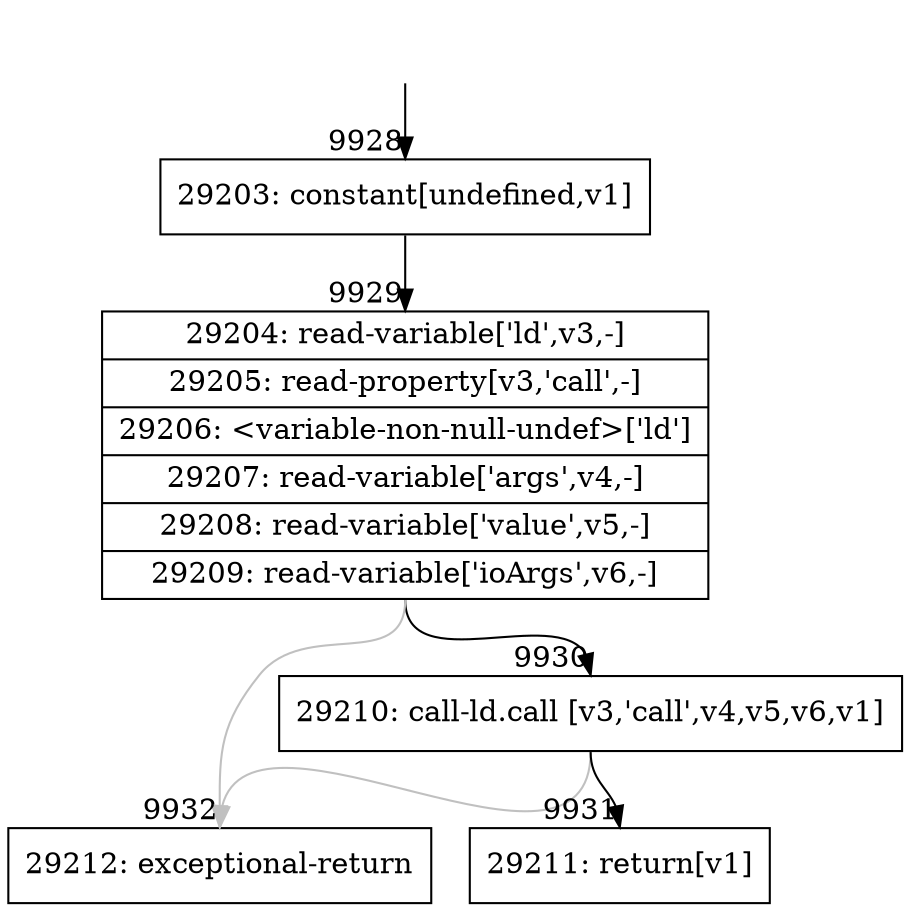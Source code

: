 digraph {
rankdir="TD"
BB_entry702[shape=none,label=""];
BB_entry702 -> BB9928 [tailport=s, headport=n, headlabel="    9928"]
BB9928 [shape=record label="{29203: constant[undefined,v1]}" ] 
BB9928 -> BB9929 [tailport=s, headport=n, headlabel="      9929"]
BB9929 [shape=record label="{29204: read-variable['ld',v3,-]|29205: read-property[v3,'call',-]|29206: \<variable-non-null-undef\>['ld']|29207: read-variable['args',v4,-]|29208: read-variable['value',v5,-]|29209: read-variable['ioArgs',v6,-]}" ] 
BB9929 -> BB9930 [tailport=s, headport=n, headlabel="      9930"]
BB9929 -> BB9932 [tailport=s, headport=n, color=gray, headlabel="      9932"]
BB9930 [shape=record label="{29210: call-ld.call [v3,'call',v4,v5,v6,v1]}" ] 
BB9930 -> BB9931 [tailport=s, headport=n, headlabel="      9931"]
BB9930 -> BB9932 [tailport=s, headport=n, color=gray]
BB9931 [shape=record label="{29211: return[v1]}" ] 
BB9932 [shape=record label="{29212: exceptional-return}" ] 
//#$~ 13973
}
